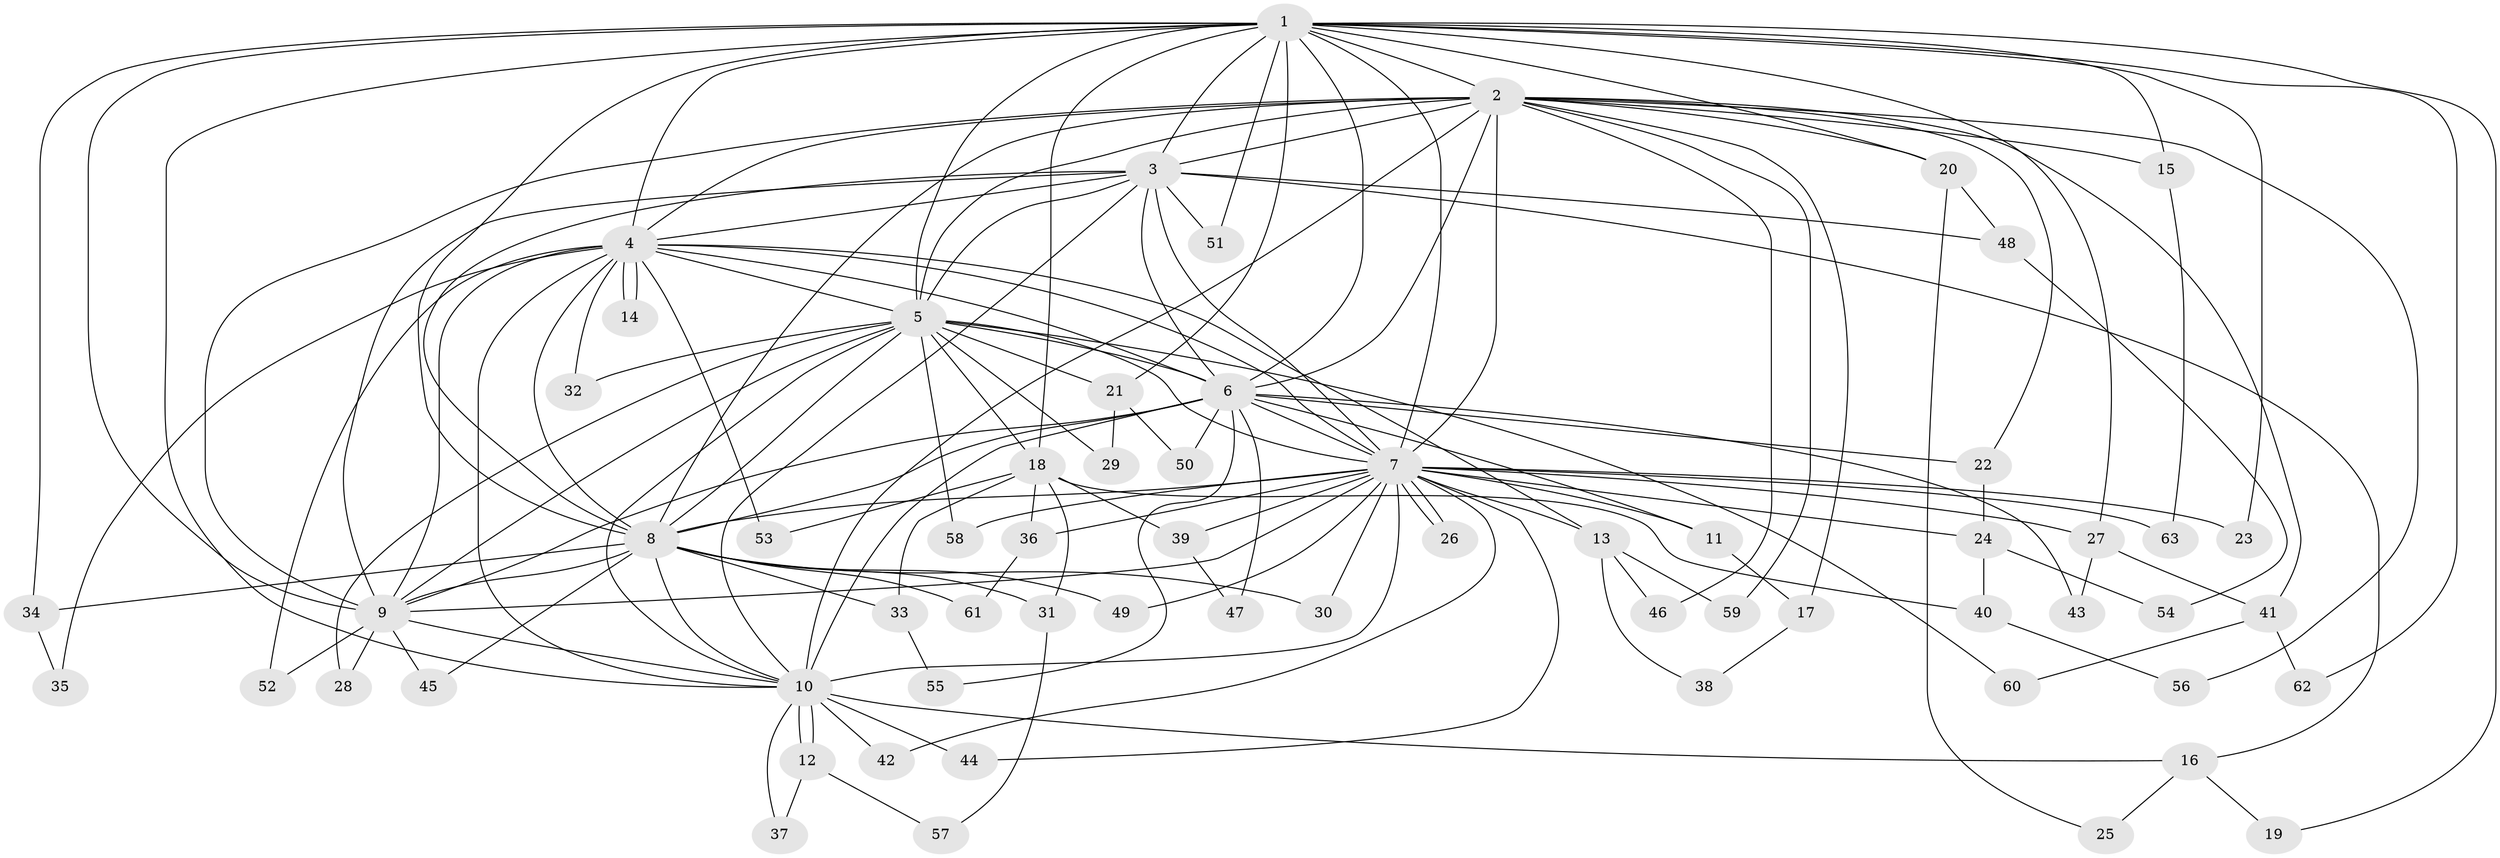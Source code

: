 // coarse degree distribution, {18: 0.038461538461538464, 3: 0.38461538461538464, 4: 0.19230769230769232, 14: 0.07692307692307693, 1: 0.07692307692307693, 8: 0.038461538461538464, 11: 0.038461538461538464, 2: 0.038461538461538464, 10: 0.07692307692307693, 9: 0.038461538461538464}
// Generated by graph-tools (version 1.1) at 2025/36/03/04/25 23:36:36]
// undirected, 63 vertices, 151 edges
graph export_dot {
  node [color=gray90,style=filled];
  1;
  2;
  3;
  4;
  5;
  6;
  7;
  8;
  9;
  10;
  11;
  12;
  13;
  14;
  15;
  16;
  17;
  18;
  19;
  20;
  21;
  22;
  23;
  24;
  25;
  26;
  27;
  28;
  29;
  30;
  31;
  32;
  33;
  34;
  35;
  36;
  37;
  38;
  39;
  40;
  41;
  42;
  43;
  44;
  45;
  46;
  47;
  48;
  49;
  50;
  51;
  52;
  53;
  54;
  55;
  56;
  57;
  58;
  59;
  60;
  61;
  62;
  63;
  1 -- 2;
  1 -- 3;
  1 -- 4;
  1 -- 5;
  1 -- 6;
  1 -- 7;
  1 -- 8;
  1 -- 9;
  1 -- 10;
  1 -- 15;
  1 -- 18;
  1 -- 19;
  1 -- 20;
  1 -- 21;
  1 -- 23;
  1 -- 27;
  1 -- 34;
  1 -- 51;
  1 -- 62;
  2 -- 3;
  2 -- 4;
  2 -- 5;
  2 -- 6;
  2 -- 7;
  2 -- 8;
  2 -- 9;
  2 -- 10;
  2 -- 15;
  2 -- 17;
  2 -- 20;
  2 -- 22;
  2 -- 41;
  2 -- 46;
  2 -- 56;
  2 -- 59;
  3 -- 4;
  3 -- 5;
  3 -- 6;
  3 -- 7;
  3 -- 8;
  3 -- 9;
  3 -- 10;
  3 -- 16;
  3 -- 48;
  3 -- 51;
  4 -- 5;
  4 -- 6;
  4 -- 7;
  4 -- 8;
  4 -- 9;
  4 -- 10;
  4 -- 13;
  4 -- 14;
  4 -- 14;
  4 -- 32;
  4 -- 35;
  4 -- 52;
  4 -- 53;
  5 -- 6;
  5 -- 7;
  5 -- 8;
  5 -- 9;
  5 -- 10;
  5 -- 18;
  5 -- 21;
  5 -- 28;
  5 -- 29;
  5 -- 32;
  5 -- 58;
  5 -- 60;
  6 -- 7;
  6 -- 8;
  6 -- 9;
  6 -- 10;
  6 -- 11;
  6 -- 22;
  6 -- 43;
  6 -- 47;
  6 -- 50;
  6 -- 55;
  7 -- 8;
  7 -- 9;
  7 -- 10;
  7 -- 11;
  7 -- 13;
  7 -- 23;
  7 -- 24;
  7 -- 26;
  7 -- 26;
  7 -- 27;
  7 -- 30;
  7 -- 36;
  7 -- 39;
  7 -- 42;
  7 -- 44;
  7 -- 49;
  7 -- 58;
  7 -- 63;
  8 -- 9;
  8 -- 10;
  8 -- 30;
  8 -- 31;
  8 -- 33;
  8 -- 34;
  8 -- 45;
  8 -- 49;
  8 -- 61;
  9 -- 10;
  9 -- 28;
  9 -- 45;
  9 -- 52;
  10 -- 12;
  10 -- 12;
  10 -- 16;
  10 -- 37;
  10 -- 42;
  10 -- 44;
  11 -- 17;
  12 -- 37;
  12 -- 57;
  13 -- 38;
  13 -- 46;
  13 -- 59;
  15 -- 63;
  16 -- 19;
  16 -- 25;
  17 -- 38;
  18 -- 31;
  18 -- 33;
  18 -- 36;
  18 -- 39;
  18 -- 40;
  18 -- 53;
  20 -- 25;
  20 -- 48;
  21 -- 29;
  21 -- 50;
  22 -- 24;
  24 -- 40;
  24 -- 54;
  27 -- 41;
  27 -- 43;
  31 -- 57;
  33 -- 55;
  34 -- 35;
  36 -- 61;
  39 -- 47;
  40 -- 56;
  41 -- 60;
  41 -- 62;
  48 -- 54;
}
